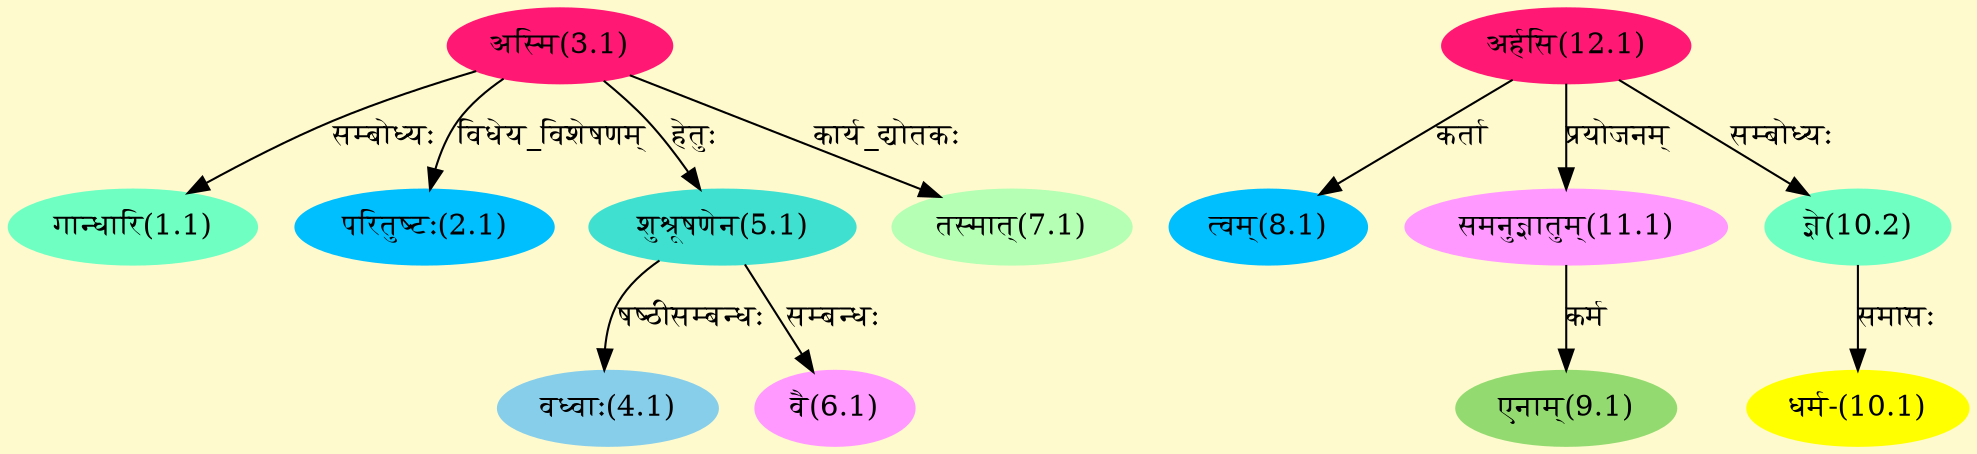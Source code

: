 digraph G{
rankdir=BT;
 compound=true;
 bgcolor="lemonchiffon1";
Node1_1 [style=filled, color="#6FFFC3" label = "गान्धारि(1.1)"]
Node3_1 [style=filled, color="#FF1975" label = "अस्मि(3.1)"]
Node2_1 [style=filled, color="#00BFFF" label = "परितुष्टः(2.1)"]
Node4_1 [style=filled, color="#87CEEB" label = "वध्वाः(4.1)"]
Node5_1 [style=filled, color="#40E0D0" label = "शुश्रूषणेन(5.1)"]
Node6_1 [style=filled, color="#FF99FF" label = "वै(6.1)"]
Node7_1 [style=filled, color="#B4FFB4" label = "तस्मात्(7.1)"]
Node8_1 [style=filled, color="#00BFFF" label = "त्वम्(8.1)"]
Node12_1 [style=filled, color="#FF1975" label = "अर्हसि(12.1)"]
Node9_1 [style=filled, color="#93DB70" label = "एनाम्(9.1)"]
Node11_1 [style=filled, color="#FF99FF" label = "समनुज्ञातुम्(11.1)"]
Node10_1 [style=filled, color="#FFFF00" label = "धर्म-(10.1)"]
Node10_2 [style=filled, color="#6FFFC3" label = "ज्ञे(10.2)"]
/* Start of Relations section */

Node1_1 -> Node3_1 [  label="सम्बोध्यः"  dir="back" ]
Node2_1 -> Node3_1 [  label="विधेय_विशेषणम्"  dir="back" ]
Node4_1 -> Node5_1 [  label="षष्ठीसम्बन्धः"  dir="back" ]
Node5_1 -> Node3_1 [  label="हेतुः"  dir="back" ]
Node6_1 -> Node5_1 [  label="सम्बन्धः"  dir="back" ]
Node7_1 -> Node3_1 [  label="कार्य_द्योतकः"  dir="back" ]
Node8_1 -> Node12_1 [  label="कर्ता"  dir="back" ]
Node9_1 -> Node11_1 [  label="कर्म"  dir="back" ]
Node10_1 -> Node10_2 [  label="समासः"  dir="back" ]
Node10_2 -> Node12_1 [  label="सम्बोध्यः"  dir="back" ]
Node11_1 -> Node12_1 [  label="प्रयोजनम्"  dir="back" ]
}

